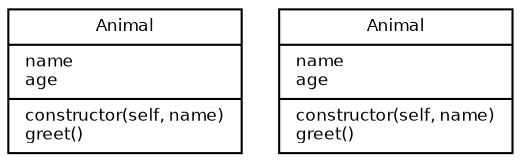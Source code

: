 digraph {
	node [fontname="Bitstream Vera Sans" fontsize=8 shape=record]
	edge [arrowtail=empty dir=back]
	A [label="{Animal|name\lage\l|constructor(self, name)\lgreet()\l}"]
	B [label="{Animal|name\lage\l|constructor(self, name)\lgreet()\l}"]
}
